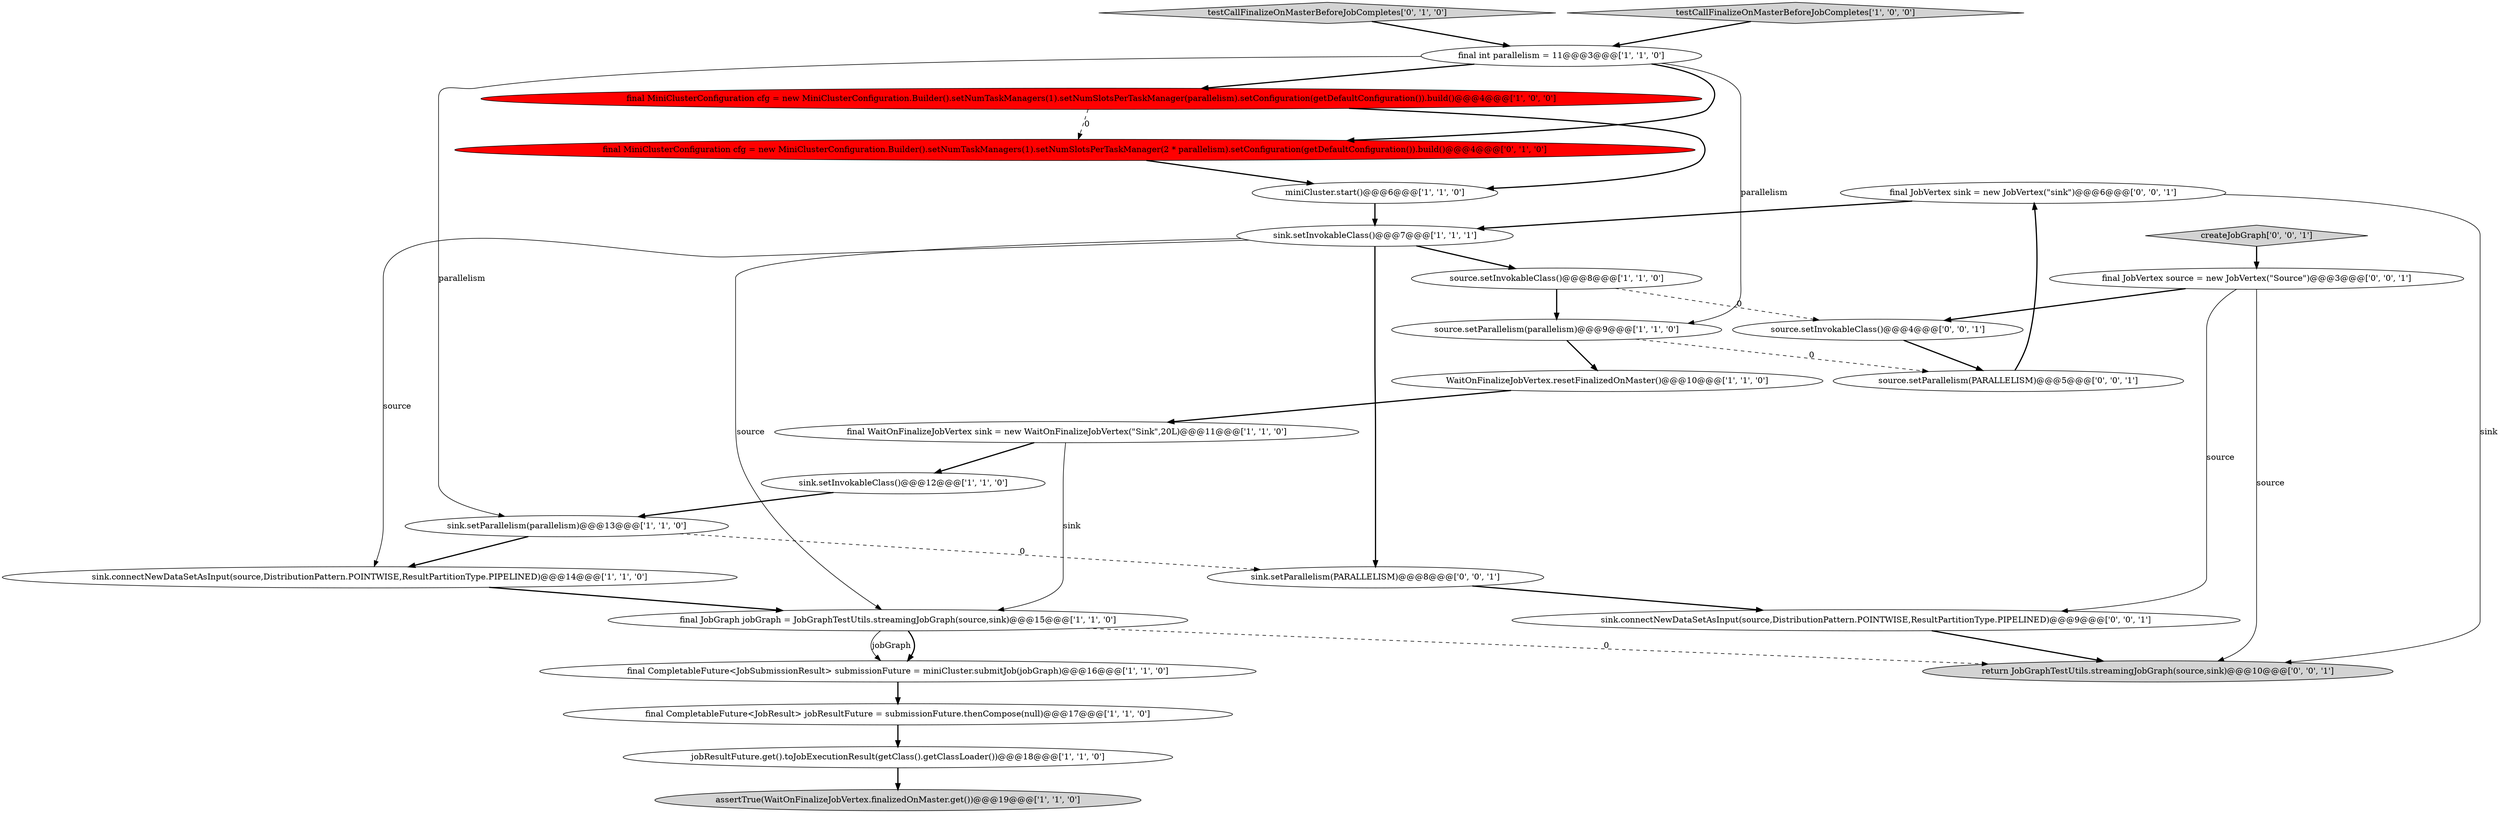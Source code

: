 digraph {
11 [style = filled, label = "WaitOnFinalizeJobVertex.resetFinalizedOnMaster()@@@10@@@['1', '1', '0']", fillcolor = white, shape = ellipse image = "AAA0AAABBB1BBB"];
26 [style = filled, label = "final JobVertex sink = new JobVertex(\"sink\")@@@6@@@['0', '0', '1']", fillcolor = white, shape = ellipse image = "AAA0AAABBB3BBB"];
1 [style = filled, label = "sink.setInvokableClass()@@@12@@@['1', '1', '0']", fillcolor = white, shape = ellipse image = "AAA0AAABBB1BBB"];
9 [style = filled, label = "source.setParallelism(parallelism)@@@9@@@['1', '1', '0']", fillcolor = white, shape = ellipse image = "AAA0AAABBB1BBB"];
17 [style = filled, label = "testCallFinalizeOnMasterBeforeJobCompletes['0', '1', '0']", fillcolor = lightgray, shape = diamond image = "AAA0AAABBB2BBB"];
19 [style = filled, label = "sink.setParallelism(PARALLELISM)@@@8@@@['0', '0', '1']", fillcolor = white, shape = ellipse image = "AAA0AAABBB3BBB"];
10 [style = filled, label = "final CompletableFuture<JobSubmissionResult> submissionFuture = miniCluster.submitJob(jobGraph)@@@16@@@['1', '1', '0']", fillcolor = white, shape = ellipse image = "AAA0AAABBB1BBB"];
15 [style = filled, label = "final JobGraph jobGraph = JobGraphTestUtils.streamingJobGraph(source,sink)@@@15@@@['1', '1', '0']", fillcolor = white, shape = ellipse image = "AAA0AAABBB1BBB"];
8 [style = filled, label = "source.setInvokableClass()@@@8@@@['1', '1', '0']", fillcolor = white, shape = ellipse image = "AAA0AAABBB1BBB"];
18 [style = filled, label = "final MiniClusterConfiguration cfg = new MiniClusterConfiguration.Builder().setNumTaskManagers(1).setNumSlotsPerTaskManager(2 * parallelism).setConfiguration(getDefaultConfiguration()).build()@@@4@@@['0', '1', '0']", fillcolor = red, shape = ellipse image = "AAA1AAABBB2BBB"];
22 [style = filled, label = "sink.connectNewDataSetAsInput(source,DistributionPattern.POINTWISE,ResultPartitionType.PIPELINED)@@@9@@@['0', '0', '1']", fillcolor = white, shape = ellipse image = "AAA0AAABBB3BBB"];
12 [style = filled, label = "sink.setInvokableClass()@@@7@@@['1', '1', '1']", fillcolor = white, shape = ellipse image = "AAA0AAABBB1BBB"];
0 [style = filled, label = "sink.setParallelism(parallelism)@@@13@@@['1', '1', '0']", fillcolor = white, shape = ellipse image = "AAA0AAABBB1BBB"];
20 [style = filled, label = "createJobGraph['0', '0', '1']", fillcolor = lightgray, shape = diamond image = "AAA0AAABBB3BBB"];
23 [style = filled, label = "final JobVertex source = new JobVertex(\"Source\")@@@3@@@['0', '0', '1']", fillcolor = white, shape = ellipse image = "AAA0AAABBB3BBB"];
7 [style = filled, label = "jobResultFuture.get().toJobExecutionResult(getClass().getClassLoader())@@@18@@@['1', '1', '0']", fillcolor = white, shape = ellipse image = "AAA0AAABBB1BBB"];
14 [style = filled, label = "final MiniClusterConfiguration cfg = new MiniClusterConfiguration.Builder().setNumTaskManagers(1).setNumSlotsPerTaskManager(parallelism).setConfiguration(getDefaultConfiguration()).build()@@@4@@@['1', '0', '0']", fillcolor = red, shape = ellipse image = "AAA1AAABBB1BBB"];
5 [style = filled, label = "sink.connectNewDataSetAsInput(source,DistributionPattern.POINTWISE,ResultPartitionType.PIPELINED)@@@14@@@['1', '1', '0']", fillcolor = white, shape = ellipse image = "AAA0AAABBB1BBB"];
4 [style = filled, label = "testCallFinalizeOnMasterBeforeJobCompletes['1', '0', '0']", fillcolor = lightgray, shape = diamond image = "AAA0AAABBB1BBB"];
2 [style = filled, label = "final WaitOnFinalizeJobVertex sink = new WaitOnFinalizeJobVertex(\"Sink\",20L)@@@11@@@['1', '1', '0']", fillcolor = white, shape = ellipse image = "AAA0AAABBB1BBB"];
25 [style = filled, label = "source.setInvokableClass()@@@4@@@['0', '0', '1']", fillcolor = white, shape = ellipse image = "AAA0AAABBB3BBB"];
16 [style = filled, label = "assertTrue(WaitOnFinalizeJobVertex.finalizedOnMaster.get())@@@19@@@['1', '1', '0']", fillcolor = lightgray, shape = ellipse image = "AAA0AAABBB1BBB"];
3 [style = filled, label = "final CompletableFuture<JobResult> jobResultFuture = submissionFuture.thenCompose(null)@@@17@@@['1', '1', '0']", fillcolor = white, shape = ellipse image = "AAA0AAABBB1BBB"];
6 [style = filled, label = "final int parallelism = 11@@@3@@@['1', '1', '0']", fillcolor = white, shape = ellipse image = "AAA0AAABBB1BBB"];
13 [style = filled, label = "miniCluster.start()@@@6@@@['1', '1', '0']", fillcolor = white, shape = ellipse image = "AAA0AAABBB1BBB"];
24 [style = filled, label = "source.setParallelism(PARALLELISM)@@@5@@@['0', '0', '1']", fillcolor = white, shape = ellipse image = "AAA0AAABBB3BBB"];
21 [style = filled, label = "return JobGraphTestUtils.streamingJobGraph(source,sink)@@@10@@@['0', '0', '1']", fillcolor = lightgray, shape = ellipse image = "AAA0AAABBB3BBB"];
23->25 [style = bold, label=""];
15->10 [style = bold, label=""];
6->0 [style = solid, label="parallelism"];
26->21 [style = solid, label="sink"];
9->11 [style = bold, label=""];
9->24 [style = dashed, label="0"];
17->6 [style = bold, label=""];
4->6 [style = bold, label=""];
2->1 [style = bold, label=""];
6->18 [style = bold, label=""];
0->19 [style = dashed, label="0"];
22->21 [style = bold, label=""];
5->15 [style = bold, label=""];
10->3 [style = bold, label=""];
15->21 [style = dashed, label="0"];
1->0 [style = bold, label=""];
11->2 [style = bold, label=""];
6->14 [style = bold, label=""];
25->24 [style = bold, label=""];
24->26 [style = bold, label=""];
26->12 [style = bold, label=""];
12->5 [style = solid, label="source"];
23->21 [style = solid, label="source"];
13->12 [style = bold, label=""];
20->23 [style = bold, label=""];
12->15 [style = solid, label="source"];
3->7 [style = bold, label=""];
6->9 [style = solid, label="parallelism"];
12->8 [style = bold, label=""];
15->10 [style = solid, label="jobGraph"];
23->22 [style = solid, label="source"];
7->16 [style = bold, label=""];
8->9 [style = bold, label=""];
18->13 [style = bold, label=""];
8->25 [style = dashed, label="0"];
14->13 [style = bold, label=""];
14->18 [style = dashed, label="0"];
12->19 [style = bold, label=""];
2->15 [style = solid, label="sink"];
19->22 [style = bold, label=""];
0->5 [style = bold, label=""];
}
